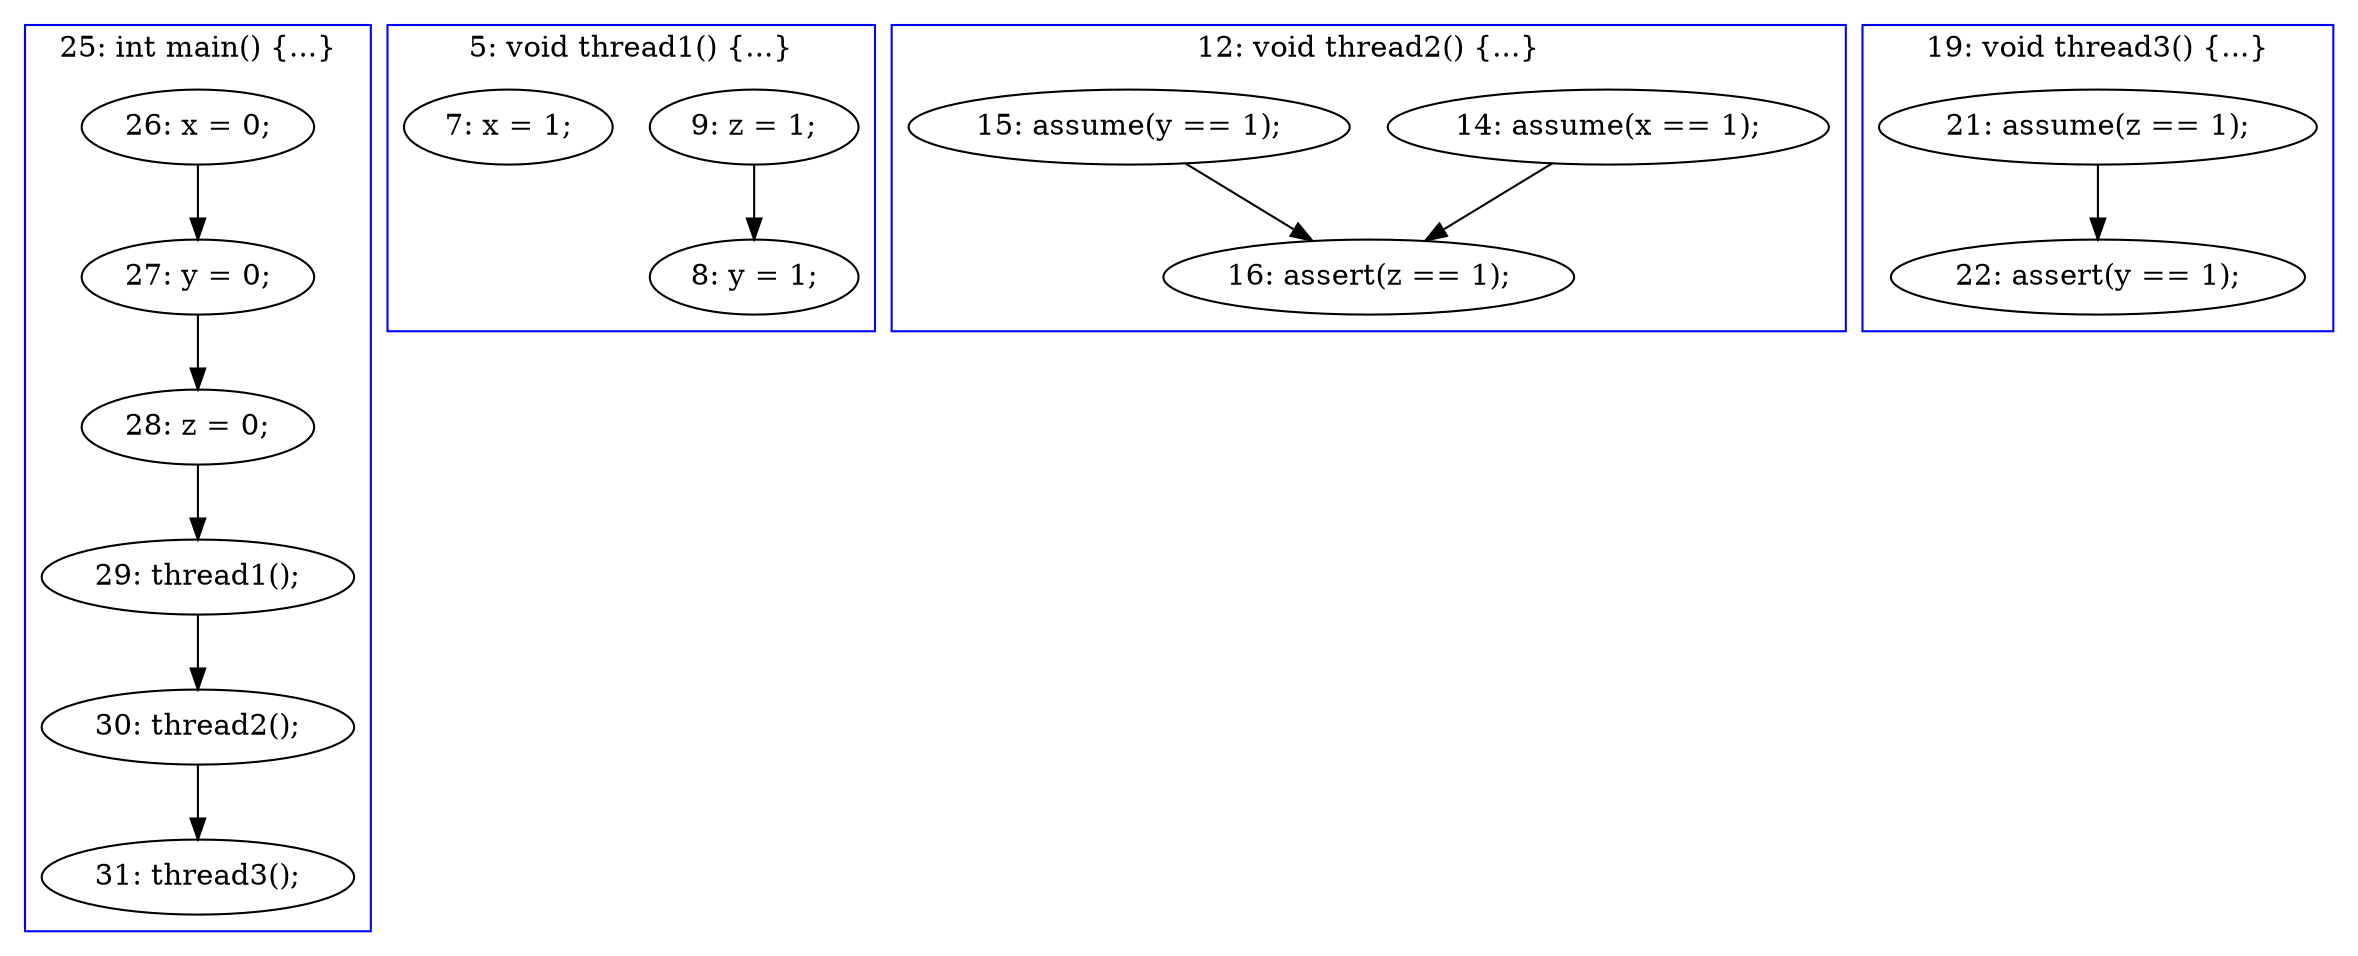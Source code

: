 digraph PartialOrder {
	compound = true
	"30: thread2();" -> "31: thread3();"
	"29: thread1();" -> "30: thread2();"
	"27: y = 0;" -> "28: z = 0;"
	"26: x = 0;" -> "27: y = 0;"
	"9: z = 1;" -> "8: y = 1;"
	"14: assume(x == 1);" -> "16: assert(z == 1);"
	"28: z = 0;" -> "29: thread1();"
	"21: assume(z == 1);" -> "22: assert(y == 1);"
	"15: assume(y == 1);" -> "16: assert(z == 1);"
	subgraph cluster3 {
		label = "19: void thread3() {...}"
		color = blue
		"21: assume(z == 1);"  [label = "21: assume(z == 1);"]
		"22: assert(y == 1);"  [label = "22: assert(y == 1);"]
	}
	subgraph cluster2 {
		label = "5: void thread1() {...}"
		color = blue
		"7: x = 1;"  [label = "7: x = 1;"]
		"9: z = 1;"  [label = "9: z = 1;"]
		"8: y = 1;"  [label = "8: y = 1;"]
	}
	subgraph cluster1 {
		label = "25: int main() {...}"
		color = blue
		"27: y = 0;"  [label = "27: y = 0;"]
		"28: z = 0;"  [label = "28: z = 0;"]
		"29: thread1();"  [label = "29: thread1();"]
		"30: thread2();"  [label = "30: thread2();"]
		"26: x = 0;"  [label = "26: x = 0;"]
		"31: thread3();"  [label = "31: thread3();"]
	}
	subgraph cluster4 {
		label = "12: void thread2() {...}"
		color = blue
		"15: assume(y == 1);"  [label = "15: assume(y == 1);"]
		"16: assert(z == 1);"  [label = "16: assert(z == 1);"]
		"14: assume(x == 1);"  [label = "14: assume(x == 1);"]
	}
}